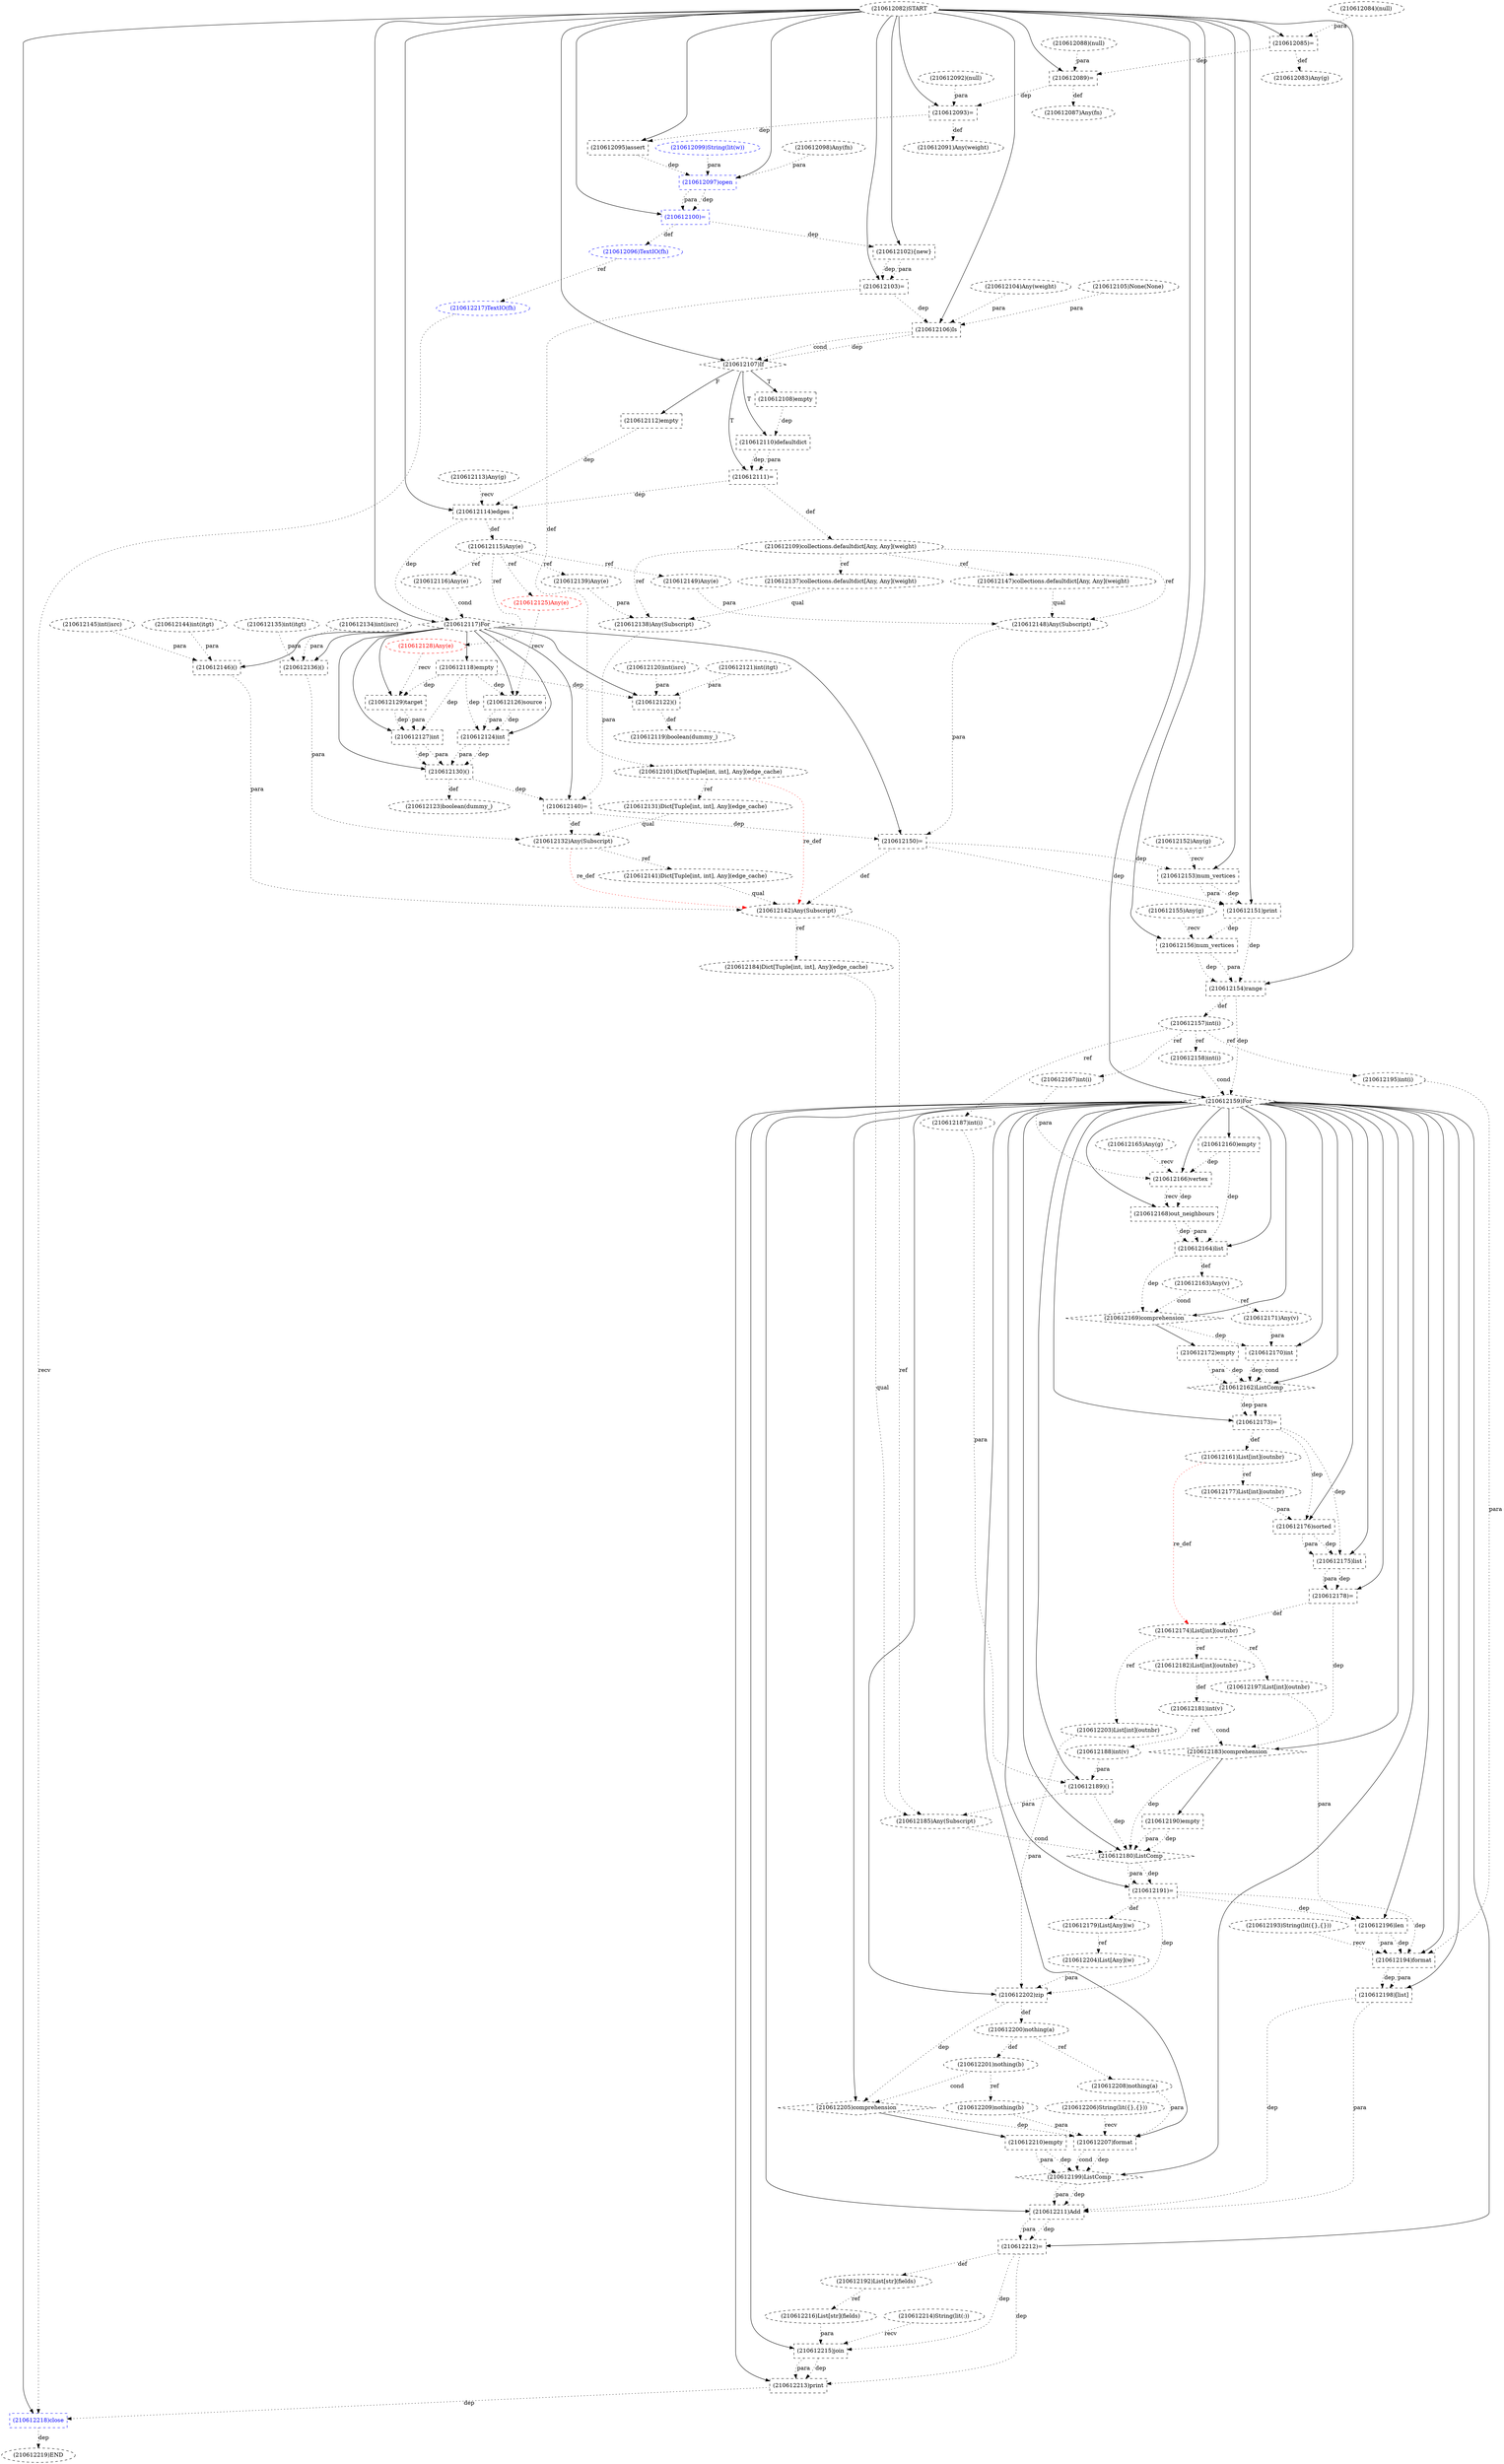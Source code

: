 digraph G {
1 [label="(210612149)Any(e)" shape=ellipse style=dashed]
2 [label="(210612161)List[int](outnbr)" shape=ellipse style=dashed]
3 [label="(210612156)num_vertices" shape=box style=dashed]
4 [label="(210612175)list" shape=box style=dashed]
5 [label="(210612195)int(i)" shape=ellipse style=dashed]
6 [label="(210612216)List[str](fields)" shape=ellipse style=dashed]
7 [label="(210612187)int(i)" shape=ellipse style=dashed]
8 [label="(210612105)None(None)" shape=ellipse style=dashed]
9 [label="(210612146)()" shape=box style=dashed]
10 [label="(210612169)comprehension" shape=diamond style=dashed]
11 [label="(210612160)empty" shape=box style=dashed]
12 [label="(210612144)int(itgt)" shape=ellipse style=dashed]
13 [label="(210612131)Dict[Tuple[int, int], Any](edge_cache)" shape=ellipse style=dashed]
14 [label="(210612205)comprehension" shape=diamond style=dashed]
15 [label="(210612145)int(isrc)" shape=ellipse style=dashed]
16 [label="(210612110)defaultdict" shape=box style=dashed]
17 [label="(210612122)()" shape=box style=dashed]
18 [label="(210612118)empty" shape=box style=dashed]
19 [label="(210612140)=" shape=box style=dashed]
20 [label="(210612135)int(itgt)" shape=ellipse style=dashed]
21 [label="(210612177)List[int](outnbr)" shape=ellipse style=dashed]
22 [label="(210612082)START" style=dashed]
23 [label="(210612196)len" shape=box style=dashed]
24 [label="(210612162)ListComp" shape=diamond style=dashed]
25 [label="(210612115)Any(e)" shape=ellipse style=dashed]
26 [label="(210612210)empty" shape=box style=dashed]
27 [label="(210612202)zip" shape=box style=dashed]
28 [label="(210612124)int" shape=box style=dashed]
29 [label="(210612194)format" shape=box style=dashed]
30 [label="(210612103)=" shape=box style=dashed]
31 [label="(210612209)nothing(b)" shape=ellipse style=dashed]
32 [label="(210612089)=" shape=box style=dashed]
33 [label="(210612174)List[int](outnbr)" shape=ellipse style=dashed]
34 [label="(210612091)Any(weight)" shape=ellipse style=dashed]
35 [label="(210612102){new}" shape=box style=dashed]
36 [label="(210612201)nothing(b)" shape=ellipse style=dashed]
37 [label="(210612084)(null)" shape=ellipse style=dashed]
38 [label="(210612101)Dict[Tuple[int, int], Any](edge_cache)" shape=ellipse style=dashed]
39 [label="(210612197)List[int](outnbr)" shape=ellipse style=dashed]
40 [label="(210612083)Any(g)" shape=ellipse style=dashed]
41 [label="(210612204)List[Any](w)" shape=ellipse style=dashed]
42 [label="(210612200)nothing(a)" shape=ellipse style=dashed]
43 [label="(210612111)=" shape=box style=dashed]
44 [label="(210612119)boolean(dummy_)" shape=ellipse style=dashed]
45 [label="(210612085)=" shape=box style=dashed]
46 [label="(210612139)Any(e)" shape=ellipse style=dashed]
47 [label="(210612181)int(v)" shape=ellipse style=dashed]
48 [label="(210612215)join" shape=box style=dashed]
49 [label="(210612104)Any(weight)" shape=ellipse style=dashed]
50 [label="(210612212)=" shape=box style=dashed]
51 [label="(210612100)=" shape=box style=dashed color=blue fontcolor=blue]
52 [label="(210612153)num_vertices" shape=box style=dashed]
53 [label="(210612213)print" shape=box style=dashed]
54 [label="(210612098)Any(fn)" shape=ellipse style=dashed]
55 [label="(210612164)list" shape=box style=dashed]
56 [label="(210612191)=" shape=box style=dashed]
57 [label="(210612185)Any(Subscript)" shape=ellipse style=dashed]
58 [label="(210612163)Any(v)" shape=ellipse style=dashed]
59 [label="(210612203)List[int](outnbr)" shape=ellipse style=dashed]
60 [label="(210612167)int(i)" shape=ellipse style=dashed]
61 [label="(210612192)List[str](fields)" shape=ellipse style=dashed]
62 [label="(210612093)=" shape=box style=dashed]
63 [label="(210612189)()" shape=box style=dashed]
64 [label="(210612137)collections.defaultdict[Any, Any](weight)" shape=ellipse style=dashed]
65 [label="(210612217)TextIO(fh)" shape=ellipse style=dashed color=blue fontcolor=blue]
66 [label="(210612097)open" shape=box style=dashed color=blue fontcolor=blue]
67 [label="(210612157)int(i)" shape=ellipse style=dashed]
68 [label="(210612147)collections.defaultdict[Any, Any](weight)" shape=ellipse style=dashed]
69 [label="(210612198)[list]" shape=box style=dashed]
70 [label="(210612218)close" shape=box style=dashed color=blue fontcolor=blue]
71 [label="(210612108)empty" shape=box style=dashed]
72 [label="(210612125)Any(e)" shape=ellipse style=dashed color=red fontcolor=red]
73 [label="(210612170)int" shape=box style=dashed]
74 [label="(210612176)sorted" shape=box style=dashed]
75 [label="(210612168)out_neighbours" shape=box style=dashed]
76 [label="(210612088)(null)" shape=ellipse style=dashed]
77 [label="(210612109)collections.defaultdict[Any, Any](weight)" shape=ellipse style=dashed]
78 [label="(210612136)()" shape=box style=dashed]
79 [label="(210612184)Dict[Tuple[int, int], Any](edge_cache)" shape=ellipse style=dashed]
80 [label="(210612106)Is" shape=box style=dashed]
81 [label="(210612159)For" shape=diamond style=dashed]
82 [label="(210612182)List[int](outnbr)" shape=ellipse style=dashed]
83 [label="(210612142)Any(Subscript)" shape=ellipse style=dashed]
84 [label="(210612120)int(isrc)" shape=ellipse style=dashed]
85 [label="(210612178)=" shape=box style=dashed]
86 [label="(210612116)Any(e)" shape=ellipse style=dashed]
87 [label="(210612188)int(v)" shape=ellipse style=dashed]
88 [label="(210612121)int(itgt)" shape=ellipse style=dashed]
89 [label="(210612214)String(lit(:))" shape=ellipse style=dashed]
90 [label="(210612117)For" shape=diamond style=dashed]
91 [label="(210612127)int" shape=box style=dashed]
92 [label="(210612152)Any(g)" shape=ellipse style=dashed]
93 [label="(210612190)empty" shape=box style=dashed]
94 [label="(210612199)ListComp" shape=diamond style=dashed]
95 [label="(210612208)nothing(a)" shape=ellipse style=dashed]
96 [label="(210612148)Any(Subscript)" shape=ellipse style=dashed]
97 [label="(210612183)comprehension" shape=diamond style=dashed]
98 [label="(210612151)print" shape=box style=dashed]
99 [label="(210612113)Any(g)" shape=ellipse style=dashed]
100 [label="(210612211)Add" shape=box style=dashed]
101 [label="(210612134)int(isrc)" shape=ellipse style=dashed]
102 [label="(210612193)String(lit({},{}))" shape=ellipse style=dashed]
103 [label="(210612130)()" shape=box style=dashed]
104 [label="(210612107)If" shape=diamond style=dashed]
105 [label="(210612092)(null)" shape=ellipse style=dashed]
106 [label="(210612158)int(i)" shape=ellipse style=dashed]
107 [label="(210612219)END" style=dashed]
108 [label="(210612154)range" shape=box style=dashed]
109 [label="(210612114)edges" shape=box style=dashed]
110 [label="(210612126)source" shape=box style=dashed]
111 [label="(210612180)ListComp" shape=diamond style=dashed]
112 [label="(210612150)=" shape=box style=dashed]
113 [label="(210612171)Any(v)" shape=ellipse style=dashed]
114 [label="(210612206)String(lit({},{}))" shape=ellipse style=dashed]
115 [label="(210612129)target" shape=box style=dashed]
116 [label="(210612123)boolean(dummy_)" shape=ellipse style=dashed]
117 [label="(210612112)empty" shape=box style=dashed]
118 [label="(210612087)Any(fn)" shape=ellipse style=dashed]
119 [label="(210612172)empty" shape=box style=dashed]
120 [label="(210612138)Any(Subscript)" shape=ellipse style=dashed]
121 [label="(210612155)Any(g)" shape=ellipse style=dashed]
122 [label="(210612095)assert" shape=box style=dashed]
123 [label="(210612132)Any(Subscript)" shape=ellipse style=dashed]
124 [label="(210612166)vertex" shape=box style=dashed]
125 [label="(210612173)=" shape=box style=dashed]
126 [label="(210612099)String(lit(w))" shape=ellipse style=dashed color=blue fontcolor=blue]
127 [label="(210612128)Any(e)" shape=ellipse style=dashed color=red fontcolor=red]
128 [label="(210612165)Any(g)" shape=ellipse style=dashed]
129 [label="(210612179)List[Any](w)" shape=ellipse style=dashed]
130 [label="(210612207)format" shape=box style=dashed]
131 [label="(210612096)TextIO(fh)" shape=ellipse style=dashed color=blue fontcolor=blue]
132 [label="(210612141)Dict[Tuple[int, int], Any](edge_cache)" shape=ellipse style=dashed]
25 -> 1 [label="ref" style=dotted];
125 -> 2 [label="def" style=dotted];
22 -> 3 [label="" style=solid];
121 -> 3 [label="recv" style=dotted];
98 -> 3 [label="dep" style=dotted];
81 -> 4 [label="" style=solid];
74 -> 4 [label="dep" style=dotted];
74 -> 4 [label="para" style=dotted];
125 -> 4 [label="dep" style=dotted];
67 -> 5 [label="ref" style=dotted];
61 -> 6 [label="ref" style=dotted];
67 -> 7 [label="ref" style=dotted];
90 -> 9 [label="" style=solid];
12 -> 9 [label="para" style=dotted];
15 -> 9 [label="para" style=dotted];
81 -> 10 [label="" style=solid];
55 -> 10 [label="dep" style=dotted];
58 -> 10 [label="cond" style=dotted];
81 -> 11 [label="" style=solid];
38 -> 13 [label="ref" style=dotted];
81 -> 14 [label="" style=solid];
27 -> 14 [label="dep" style=dotted];
36 -> 14 [label="cond" style=dotted];
104 -> 16 [label="T"];
71 -> 16 [label="dep" style=dotted];
90 -> 17 [label="" style=solid];
84 -> 17 [label="para" style=dotted];
88 -> 17 [label="para" style=dotted];
18 -> 17 [label="dep" style=dotted];
90 -> 18 [label="" style=solid];
90 -> 19 [label="" style=solid];
120 -> 19 [label="para" style=dotted];
103 -> 19 [label="dep" style=dotted];
2 -> 21 [label="ref" style=dotted];
81 -> 23 [label="" style=solid];
39 -> 23 [label="para" style=dotted];
56 -> 23 [label="dep" style=dotted];
81 -> 24 [label="" style=solid];
73 -> 24 [label="dep" style=dotted];
73 -> 24 [label="cond" style=dotted];
119 -> 24 [label="dep" style=dotted];
119 -> 24 [label="para" style=dotted];
109 -> 25 [label="def" style=dotted];
14 -> 26 [label="" style=solid];
81 -> 27 [label="" style=solid];
59 -> 27 [label="para" style=dotted];
41 -> 27 [label="para" style=dotted];
56 -> 27 [label="dep" style=dotted];
90 -> 28 [label="" style=solid];
110 -> 28 [label="dep" style=dotted];
110 -> 28 [label="para" style=dotted];
18 -> 28 [label="dep" style=dotted];
81 -> 29 [label="" style=solid];
102 -> 29 [label="recv" style=dotted];
5 -> 29 [label="para" style=dotted];
23 -> 29 [label="dep" style=dotted];
23 -> 29 [label="para" style=dotted];
56 -> 29 [label="dep" style=dotted];
22 -> 30 [label="" style=solid];
35 -> 30 [label="dep" style=dotted];
35 -> 30 [label="para" style=dotted];
36 -> 31 [label="ref" style=dotted];
22 -> 32 [label="" style=solid];
76 -> 32 [label="para" style=dotted];
45 -> 32 [label="dep" style=dotted];
85 -> 33 [label="def" style=dotted];
2 -> 33 [label="re_def" style=dotted color=red];
62 -> 34 [label="def" style=dotted];
22 -> 35 [label="" style=solid];
51 -> 35 [label="dep" style=dotted];
42 -> 36 [label="def" style=dotted];
30 -> 38 [label="def" style=dotted];
33 -> 39 [label="ref" style=dotted];
45 -> 40 [label="def" style=dotted];
129 -> 41 [label="ref" style=dotted];
27 -> 42 [label="def" style=dotted];
104 -> 43 [label="T"];
16 -> 43 [label="dep" style=dotted];
16 -> 43 [label="para" style=dotted];
17 -> 44 [label="def" style=dotted];
22 -> 45 [label="" style=solid];
37 -> 45 [label="para" style=dotted];
25 -> 46 [label="ref" style=dotted];
82 -> 47 [label="def" style=dotted];
81 -> 48 [label="" style=solid];
89 -> 48 [label="recv" style=dotted];
6 -> 48 [label="para" style=dotted];
50 -> 48 [label="dep" style=dotted];
81 -> 50 [label="" style=solid];
100 -> 50 [label="dep" style=dotted];
100 -> 50 [label="para" style=dotted];
22 -> 51 [label="" style=solid];
66 -> 51 [label="dep" style=dotted];
66 -> 51 [label="para" style=dotted];
22 -> 52 [label="" style=solid];
92 -> 52 [label="recv" style=dotted];
112 -> 52 [label="dep" style=dotted];
81 -> 53 [label="" style=solid];
48 -> 53 [label="dep" style=dotted];
48 -> 53 [label="para" style=dotted];
50 -> 53 [label="dep" style=dotted];
81 -> 55 [label="" style=solid];
75 -> 55 [label="dep" style=dotted];
75 -> 55 [label="para" style=dotted];
11 -> 55 [label="dep" style=dotted];
81 -> 56 [label="" style=solid];
111 -> 56 [label="dep" style=dotted];
111 -> 56 [label="para" style=dotted];
79 -> 57 [label="qual" style=dotted];
63 -> 57 [label="para" style=dotted];
83 -> 57 [label="ref" style=dotted];
55 -> 58 [label="def" style=dotted];
33 -> 59 [label="ref" style=dotted];
67 -> 60 [label="ref" style=dotted];
50 -> 61 [label="def" style=dotted];
22 -> 62 [label="" style=solid];
105 -> 62 [label="para" style=dotted];
32 -> 62 [label="dep" style=dotted];
81 -> 63 [label="" style=solid];
7 -> 63 [label="para" style=dotted];
87 -> 63 [label="para" style=dotted];
77 -> 64 [label="ref" style=dotted];
131 -> 65 [label="ref" style=dotted];
22 -> 66 [label="" style=solid];
54 -> 66 [label="para" style=dotted];
126 -> 66 [label="para" style=dotted];
122 -> 66 [label="dep" style=dotted];
108 -> 67 [label="def" style=dotted];
77 -> 68 [label="ref" style=dotted];
81 -> 69 [label="" style=solid];
29 -> 69 [label="dep" style=dotted];
29 -> 69 [label="para" style=dotted];
22 -> 70 [label="" style=solid];
65 -> 70 [label="recv" style=dotted];
53 -> 70 [label="dep" style=dotted];
104 -> 71 [label="T"];
25 -> 72 [label="ref" style=dotted];
81 -> 73 [label="" style=solid];
113 -> 73 [label="para" style=dotted];
10 -> 73 [label="dep" style=dotted];
81 -> 74 [label="" style=solid];
21 -> 74 [label="para" style=dotted];
125 -> 74 [label="dep" style=dotted];
81 -> 75 [label="" style=solid];
124 -> 75 [label="dep" style=dotted];
124 -> 75 [label="recv" style=dotted];
43 -> 77 [label="def" style=dotted];
90 -> 78 [label="" style=solid];
101 -> 78 [label="para" style=dotted];
20 -> 78 [label="para" style=dotted];
83 -> 79 [label="ref" style=dotted];
22 -> 80 [label="" style=solid];
49 -> 80 [label="para" style=dotted];
8 -> 80 [label="para" style=dotted];
30 -> 80 [label="dep" style=dotted];
22 -> 81 [label="" style=solid];
108 -> 81 [label="dep" style=dotted];
106 -> 81 [label="cond" style=dotted];
33 -> 82 [label="ref" style=dotted];
132 -> 83 [label="qual" style=dotted];
9 -> 83 [label="para" style=dotted];
112 -> 83 [label="def" style=dotted];
123 -> 83 [label="re_def" style=dotted color=red];
38 -> 83 [label="re_def" style=dotted color=red];
81 -> 85 [label="" style=solid];
4 -> 85 [label="dep" style=dotted];
4 -> 85 [label="para" style=dotted];
25 -> 86 [label="ref" style=dotted];
47 -> 87 [label="ref" style=dotted];
22 -> 90 [label="" style=solid];
109 -> 90 [label="dep" style=dotted];
86 -> 90 [label="cond" style=dotted];
90 -> 91 [label="" style=solid];
115 -> 91 [label="dep" style=dotted];
115 -> 91 [label="para" style=dotted];
18 -> 91 [label="dep" style=dotted];
97 -> 93 [label="" style=solid];
81 -> 94 [label="" style=solid];
130 -> 94 [label="dep" style=dotted];
130 -> 94 [label="cond" style=dotted];
26 -> 94 [label="dep" style=dotted];
26 -> 94 [label="para" style=dotted];
42 -> 95 [label="ref" style=dotted];
68 -> 96 [label="qual" style=dotted];
1 -> 96 [label="para" style=dotted];
77 -> 96 [label="ref" style=dotted];
81 -> 97 [label="" style=solid];
47 -> 97 [label="cond" style=dotted];
85 -> 97 [label="dep" style=dotted];
22 -> 98 [label="" style=solid];
52 -> 98 [label="dep" style=dotted];
52 -> 98 [label="para" style=dotted];
112 -> 98 [label="dep" style=dotted];
81 -> 100 [label="" style=solid];
69 -> 100 [label="dep" style=dotted];
69 -> 100 [label="para" style=dotted];
94 -> 100 [label="dep" style=dotted];
94 -> 100 [label="para" style=dotted];
90 -> 103 [label="" style=solid];
28 -> 103 [label="dep" style=dotted];
28 -> 103 [label="para" style=dotted];
91 -> 103 [label="dep" style=dotted];
91 -> 103 [label="para" style=dotted];
22 -> 104 [label="" style=solid];
80 -> 104 [label="dep" style=dotted];
80 -> 104 [label="cond" style=dotted];
67 -> 106 [label="ref" style=dotted];
70 -> 107 [label="dep" style=dotted];
22 -> 108 [label="" style=solid];
3 -> 108 [label="dep" style=dotted];
3 -> 108 [label="para" style=dotted];
98 -> 108 [label="dep" style=dotted];
22 -> 109 [label="" style=solid];
99 -> 109 [label="recv" style=dotted];
43 -> 109 [label="dep" style=dotted];
117 -> 109 [label="dep" style=dotted];
90 -> 110 [label="" style=solid];
72 -> 110 [label="recv" style=dotted];
18 -> 110 [label="dep" style=dotted];
81 -> 111 [label="" style=solid];
63 -> 111 [label="dep" style=dotted];
57 -> 111 [label="cond" style=dotted];
97 -> 111 [label="dep" style=dotted];
93 -> 111 [label="dep" style=dotted];
93 -> 111 [label="para" style=dotted];
90 -> 112 [label="" style=solid];
96 -> 112 [label="para" style=dotted];
19 -> 112 [label="dep" style=dotted];
58 -> 113 [label="ref" style=dotted];
90 -> 115 [label="" style=solid];
127 -> 115 [label="recv" style=dotted];
18 -> 115 [label="dep" style=dotted];
103 -> 116 [label="def" style=dotted];
104 -> 117 [label="F"];
32 -> 118 [label="def" style=dotted];
10 -> 119 [label="" style=solid];
64 -> 120 [label="qual" style=dotted];
46 -> 120 [label="para" style=dotted];
77 -> 120 [label="ref" style=dotted];
22 -> 122 [label="" style=solid];
62 -> 122 [label="dep" style=dotted];
13 -> 123 [label="qual" style=dotted];
78 -> 123 [label="para" style=dotted];
19 -> 123 [label="def" style=dotted];
81 -> 124 [label="" style=solid];
128 -> 124 [label="recv" style=dotted];
60 -> 124 [label="para" style=dotted];
11 -> 124 [label="dep" style=dotted];
81 -> 125 [label="" style=solid];
24 -> 125 [label="dep" style=dotted];
24 -> 125 [label="para" style=dotted];
25 -> 127 [label="ref" style=dotted];
56 -> 129 [label="def" style=dotted];
81 -> 130 [label="" style=solid];
114 -> 130 [label="recv" style=dotted];
95 -> 130 [label="para" style=dotted];
31 -> 130 [label="para" style=dotted];
14 -> 130 [label="dep" style=dotted];
51 -> 131 [label="def" style=dotted];
123 -> 132 [label="ref" style=dotted];
}